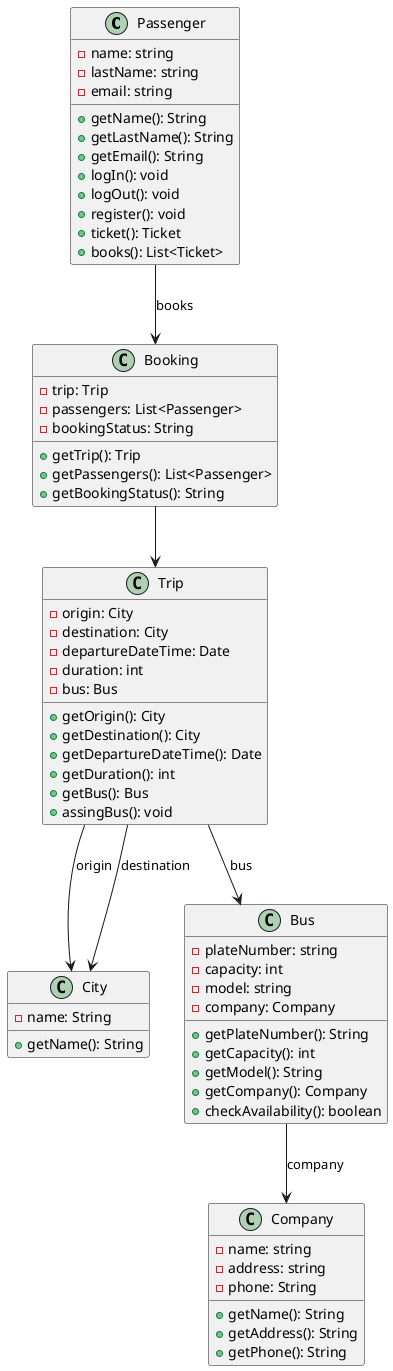 @startuml
'''Diagrama de clases de ticket bus online'''

class Passenger {
    - name: string
    - lastName: string
    - email: string
    + getName(): String
    + getLastName(): String
    + getEmail(): String
    + logIn(): void
    + logOut(): void
    + register(): void
    + ticket(): Ticket
    + books(): List<Ticket>
}

class Trip {
    - origin: City
    - destination: City
    - departureDateTime: Date
    - duration: int
    - bus: Bus
    + getOrigin(): City
    + getDestination(): City
    + getDepartureDateTime(): Date
    + getDuration(): int
    + getBus(): Bus
    + assingBus(): void
}

class City {
    - name: String
    + getName(): String
}

class Bus {
    - plateNumber: string
    - capacity: int
    - model: string
    - company: Company
    + getPlateNumber(): String
    + getCapacity(): int
    + getModel(): String
    + getCompany(): Company
    + checkAvailability(): boolean
}

class Company {
    - name: string
    - address: string
    - phone: String
    + getName(): String
    + getAddress(): String
    + getPhone(): String

}

class Booking {
    - trip: Trip
    - passengers: List<Passenger>
    - bookingStatus: String
    + getTrip(): Trip
    + getPassengers(): List<Passenger>
    + getBookingStatus(): String
}


Passenger --> Booking : books

Bus --> Company : company

Trip --> City : origin
Trip --> City : destination
Trip --> Bus : bus

Booking --> Trip

@enduml
